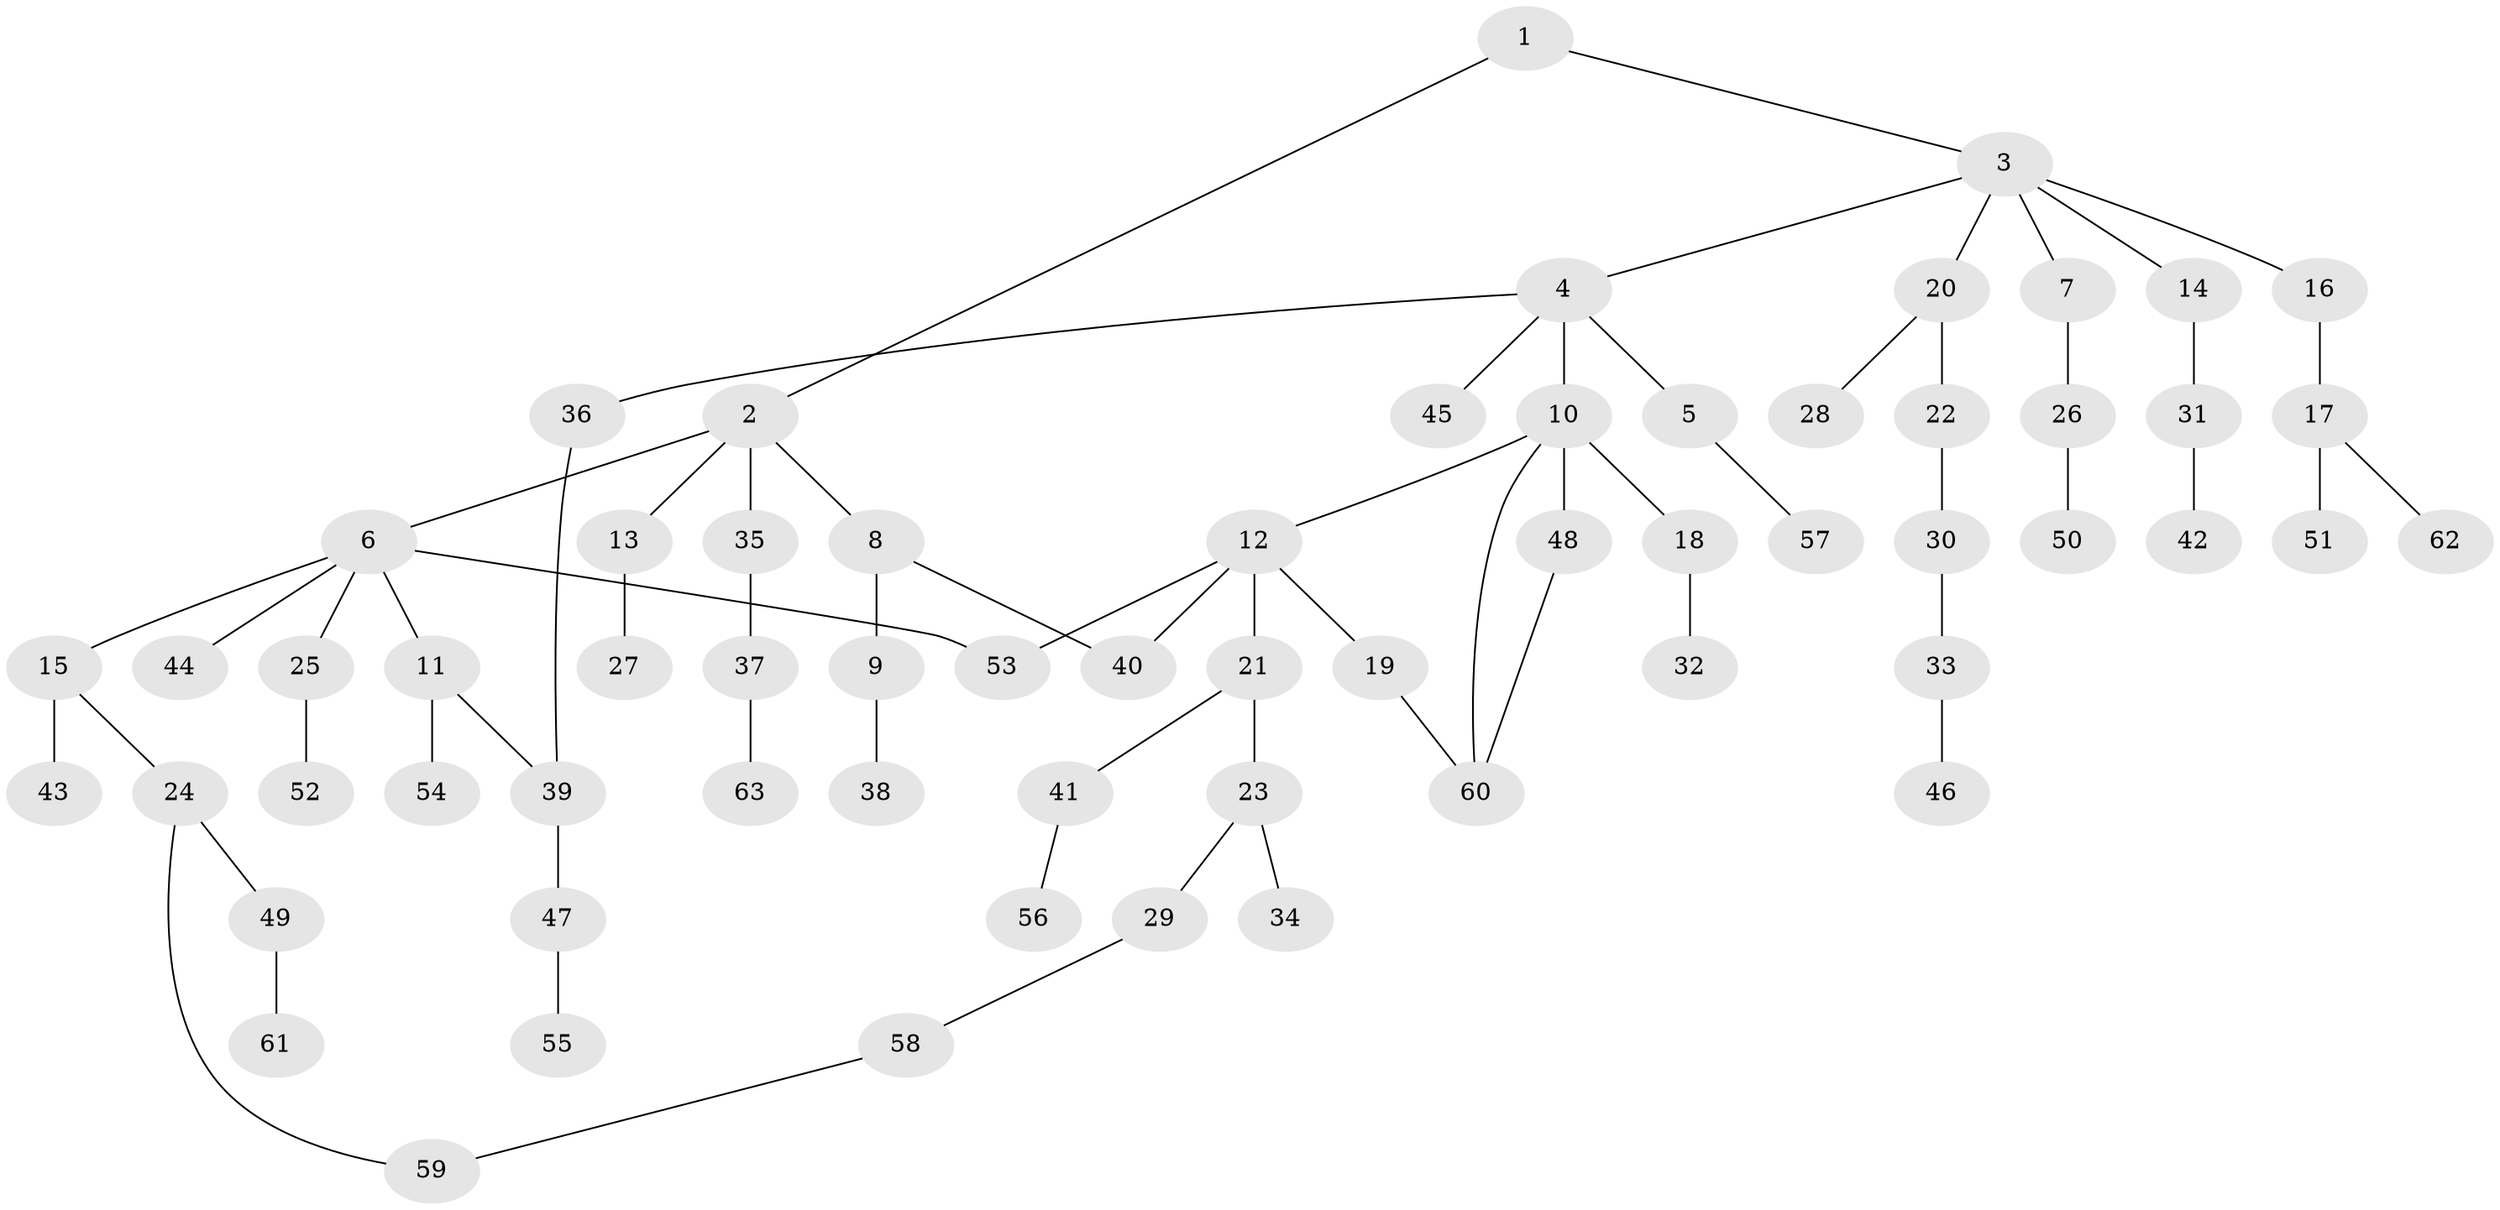 // coarse degree distribution, {2: 0.3157894736842105, 5: 0.07894736842105263, 9: 0.02631578947368421, 1: 0.42105263157894735, 3: 0.10526315789473684, 4: 0.05263157894736842}
// Generated by graph-tools (version 1.1) at 2025/41/03/06/25 10:41:28]
// undirected, 63 vertices, 68 edges
graph export_dot {
graph [start="1"]
  node [color=gray90,style=filled];
  1;
  2;
  3;
  4;
  5;
  6;
  7;
  8;
  9;
  10;
  11;
  12;
  13;
  14;
  15;
  16;
  17;
  18;
  19;
  20;
  21;
  22;
  23;
  24;
  25;
  26;
  27;
  28;
  29;
  30;
  31;
  32;
  33;
  34;
  35;
  36;
  37;
  38;
  39;
  40;
  41;
  42;
  43;
  44;
  45;
  46;
  47;
  48;
  49;
  50;
  51;
  52;
  53;
  54;
  55;
  56;
  57;
  58;
  59;
  60;
  61;
  62;
  63;
  1 -- 2;
  1 -- 3;
  2 -- 6;
  2 -- 8;
  2 -- 13;
  2 -- 35;
  3 -- 4;
  3 -- 7;
  3 -- 14;
  3 -- 16;
  3 -- 20;
  4 -- 5;
  4 -- 10;
  4 -- 36;
  4 -- 45;
  5 -- 57;
  6 -- 11;
  6 -- 15;
  6 -- 25;
  6 -- 44;
  6 -- 53;
  7 -- 26;
  8 -- 9;
  8 -- 40;
  9 -- 38;
  10 -- 12;
  10 -- 18;
  10 -- 48;
  10 -- 60;
  11 -- 54;
  11 -- 39;
  12 -- 19;
  12 -- 21;
  12 -- 40;
  12 -- 53;
  13 -- 27;
  14 -- 31;
  15 -- 24;
  15 -- 43;
  16 -- 17;
  17 -- 51;
  17 -- 62;
  18 -- 32;
  19 -- 60;
  20 -- 22;
  20 -- 28;
  21 -- 23;
  21 -- 41;
  22 -- 30;
  23 -- 29;
  23 -- 34;
  24 -- 49;
  24 -- 59;
  25 -- 52;
  26 -- 50;
  29 -- 58;
  30 -- 33;
  31 -- 42;
  33 -- 46;
  35 -- 37;
  36 -- 39;
  37 -- 63;
  39 -- 47;
  41 -- 56;
  47 -- 55;
  48 -- 60;
  49 -- 61;
  58 -- 59;
}
